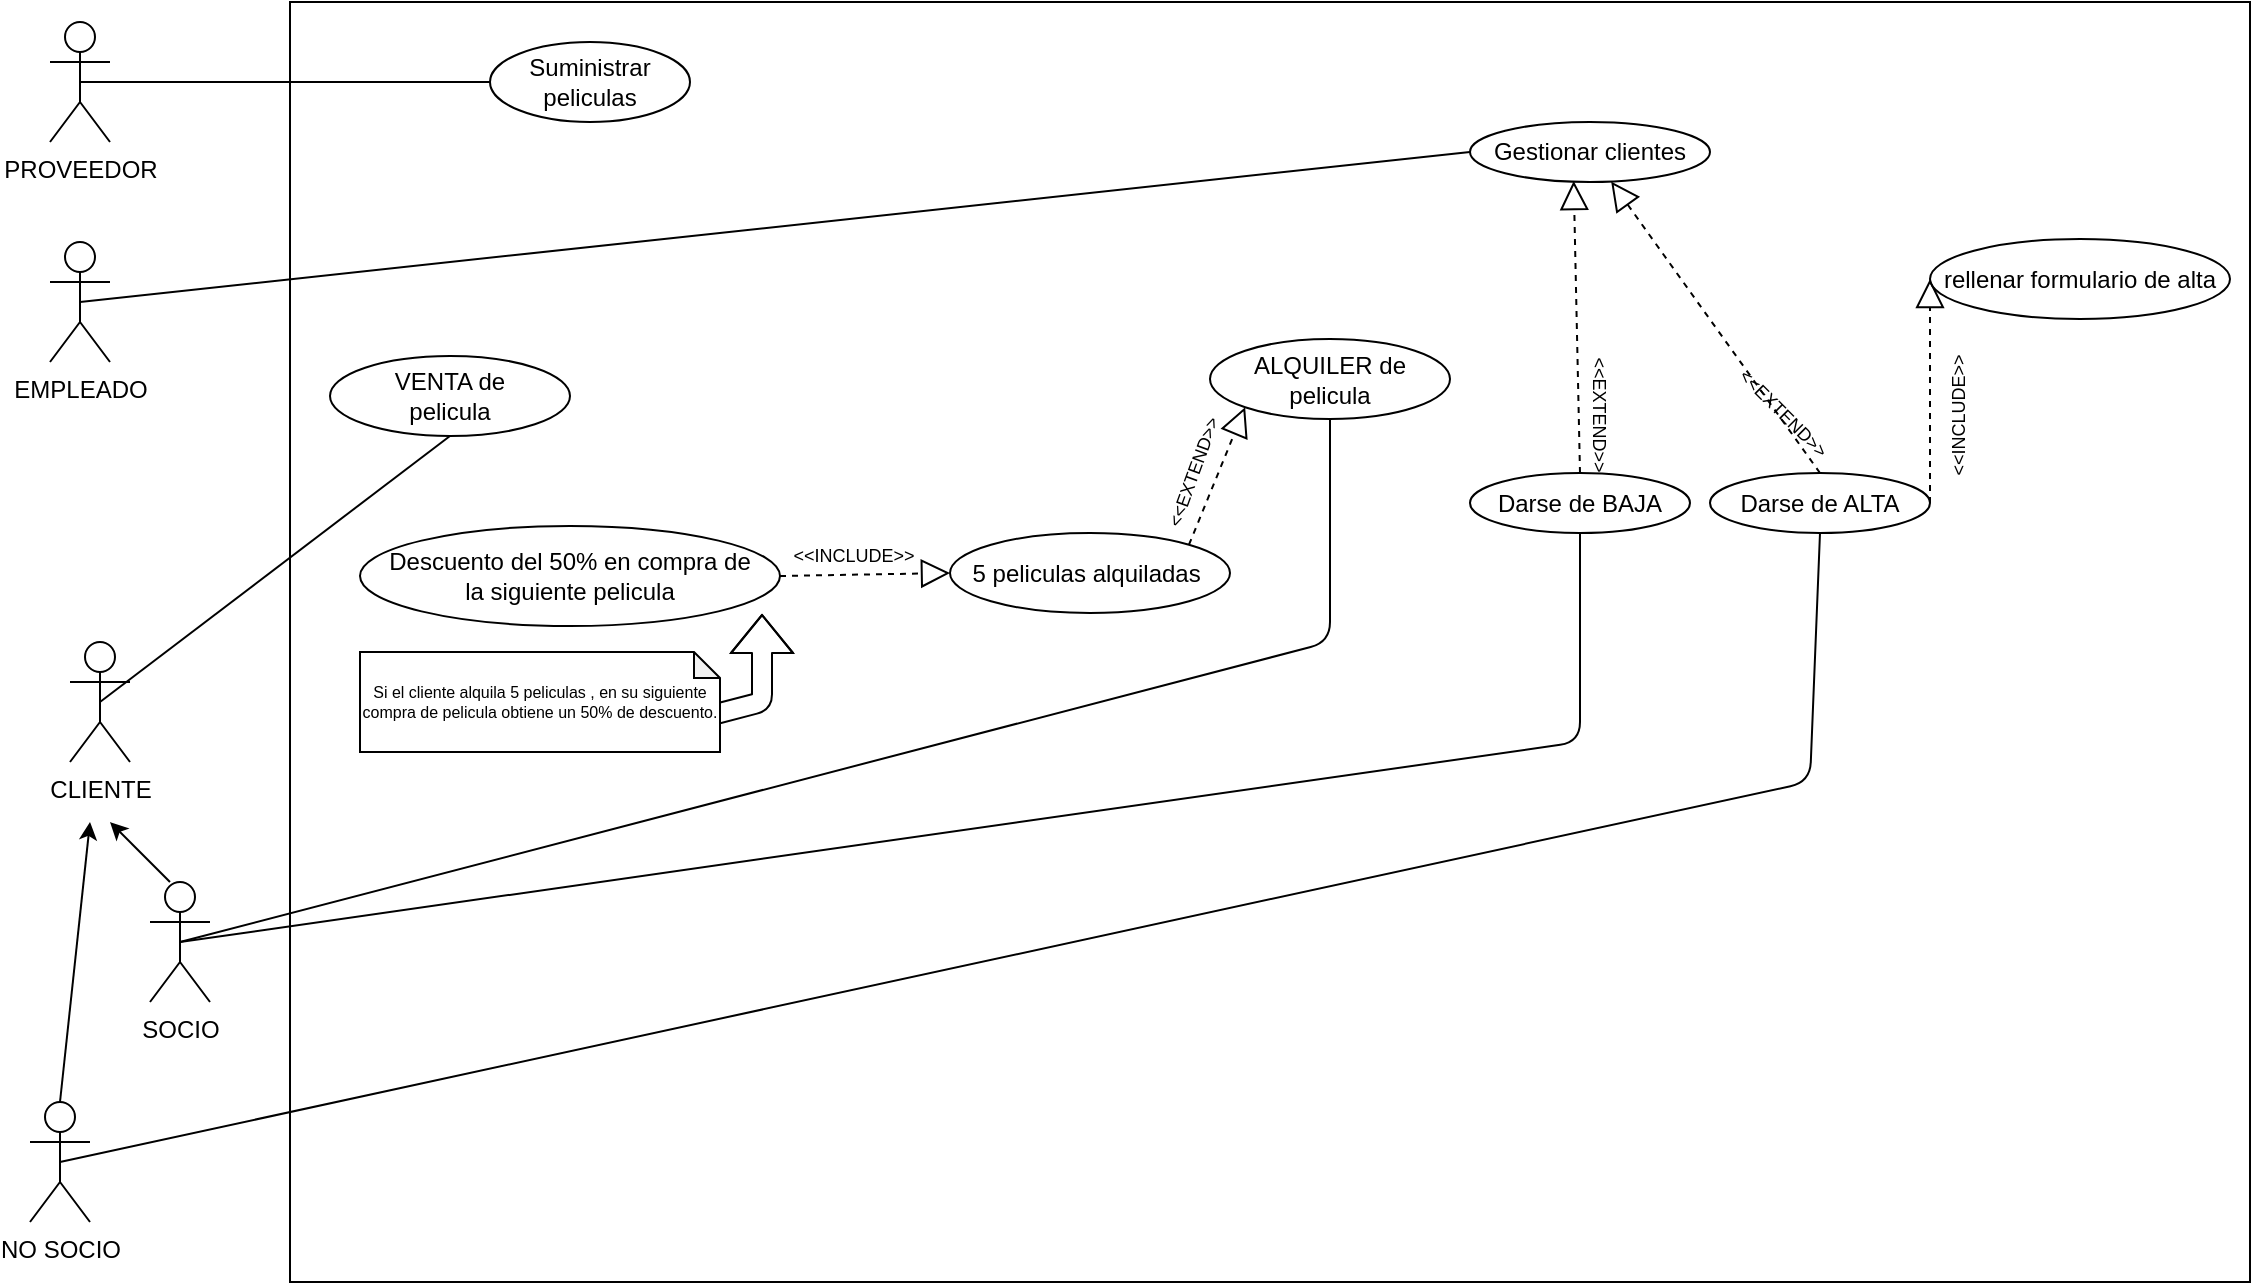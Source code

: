 <mxfile pages="1" version="11.2.5" type="device"><diagram id="VAq6stigU6MOcvJ3OOnW" name="Page-1"><mxGraphModel dx="1185" dy="687" grid="1" gridSize="10" guides="1" tooltips="1" connect="1" arrows="1" fold="1" page="1" pageScale="1" pageWidth="1169" pageHeight="827" math="0" shadow="0"><root><mxCell id="0"/><mxCell id="1" parent="0"/><mxCell id="VvwFbZJsZMaNGxYI-Ray-47" value="" style="rounded=0;whiteSpace=wrap;html=1;fontSize=9;" parent="1" vertex="1"><mxGeometry x="180" y="40" width="980" height="640" as="geometry"/></mxCell><mxCell id="VvwFbZJsZMaNGxYI-Ray-59" value="" style="shape=flexArrow;endArrow=classic;html=1;fontSize=8;exitX=0;exitY=0;exitDx=180;exitDy=31.5;exitPerimeter=0;" parent="1" edge="1"><mxGeometry width="50" height="50" relative="1" as="geometry"><mxPoint x="391" y="396.5" as="sourcePoint"/><mxPoint x="416" y="346" as="targetPoint"/><Array as="points"><mxPoint x="416" y="390"/></Array></mxGeometry></mxCell><mxCell id="VvwFbZJsZMaNGxYI-Ray-1" value="PROVEEDOR" style="shape=umlActor;verticalLabelPosition=bottom;labelBackgroundColor=#ffffff;verticalAlign=top;html=1;outlineConnect=0;" parent="1" vertex="1"><mxGeometry x="60" y="50" width="30" height="60" as="geometry"/></mxCell><mxCell id="VvwFbZJsZMaNGxYI-Ray-2" value="Suministrar peliculas" style="ellipse;whiteSpace=wrap;html=1;" parent="1" vertex="1"><mxGeometry x="280" y="60" width="100" height="40" as="geometry"/></mxCell><mxCell id="VvwFbZJsZMaNGxYI-Ray-3" value="" style="endArrow=none;html=1;entryX=0;entryY=0.5;entryDx=0;entryDy=0;exitX=0.5;exitY=0.5;exitDx=0;exitDy=0;exitPerimeter=0;" parent="1" source="VvwFbZJsZMaNGxYI-Ray-1" target="VvwFbZJsZMaNGxYI-Ray-2" edge="1"><mxGeometry width="50" height="50" relative="1" as="geometry"><mxPoint x="40" y="200" as="sourcePoint"/><mxPoint x="90" y="150" as="targetPoint"/></mxGeometry></mxCell><mxCell id="VvwFbZJsZMaNGxYI-Ray-4" value="CLIENTE" style="shape=umlActor;verticalLabelPosition=bottom;labelBackgroundColor=#ffffff;verticalAlign=top;html=1;outlineConnect=0;" parent="1" vertex="1"><mxGeometry x="70" y="360" width="30" height="60" as="geometry"/></mxCell><mxCell id="VvwFbZJsZMaNGxYI-Ray-7" value="NO SOCIO" style="shape=umlActor;verticalLabelPosition=bottom;labelBackgroundColor=#ffffff;verticalAlign=top;html=1;outlineConnect=0;" parent="1" vertex="1"><mxGeometry x="50" y="590" width="30" height="60" as="geometry"/></mxCell><mxCell id="VvwFbZJsZMaNGxYI-Ray-8" value="SOCIO" style="shape=umlActor;verticalLabelPosition=bottom;labelBackgroundColor=#ffffff;verticalAlign=top;html=1;outlineConnect=0;" parent="1" vertex="1"><mxGeometry x="110" y="480" width="30" height="60" as="geometry"/></mxCell><mxCell id="VvwFbZJsZMaNGxYI-Ray-11" value="" style="endArrow=classic;html=1;exitX=0.5;exitY=0;exitDx=0;exitDy=0;exitPerimeter=0;" parent="1" source="VvwFbZJsZMaNGxYI-Ray-7" edge="1"><mxGeometry width="50" height="50" relative="1" as="geometry"><mxPoint x="40" y="670" as="sourcePoint"/><mxPoint x="80" y="450" as="targetPoint"/></mxGeometry></mxCell><mxCell id="VvwFbZJsZMaNGxYI-Ray-12" value="" style="endArrow=classic;html=1;exitX=0.333;exitY=0;exitDx=0;exitDy=0;exitPerimeter=0;" parent="1" source="VvwFbZJsZMaNGxYI-Ray-8" edge="1"><mxGeometry width="50" height="50" relative="1" as="geometry"><mxPoint x="40" y="670" as="sourcePoint"/><mxPoint x="90" y="450" as="targetPoint"/></mxGeometry></mxCell><mxCell id="VvwFbZJsZMaNGxYI-Ray-13" value="EMPLEADO" style="shape=umlActor;verticalLabelPosition=bottom;labelBackgroundColor=#ffffff;verticalAlign=top;html=1;outlineConnect=0;" parent="1" vertex="1"><mxGeometry x="60" y="160" width="30" height="60" as="geometry"/></mxCell><mxCell id="VvwFbZJsZMaNGxYI-Ray-14" value="VENTA de &lt;br&gt;pelicula" style="ellipse;whiteSpace=wrap;html=1;" parent="1" vertex="1"><mxGeometry x="200" y="217" width="120" height="40" as="geometry"/></mxCell><mxCell id="VvwFbZJsZMaNGxYI-Ray-17" value="" style="endArrow=none;html=1;entryX=0.5;entryY=1;entryDx=0;entryDy=0;exitX=0.5;exitY=0.5;exitDx=0;exitDy=0;exitPerimeter=0;" parent="1" source="VvwFbZJsZMaNGxYI-Ray-4" target="VvwFbZJsZMaNGxYI-Ray-14" edge="1"><mxGeometry width="50" height="50" relative="1" as="geometry"><mxPoint x="40" y="700" as="sourcePoint"/><mxPoint x="90" y="650" as="targetPoint"/></mxGeometry></mxCell><mxCell id="VvwFbZJsZMaNGxYI-Ray-19" value="ALQUILER de pelicula" style="ellipse;whiteSpace=wrap;html=1;" parent="1" vertex="1"><mxGeometry x="640" y="208.5" width="120" height="40" as="geometry"/></mxCell><mxCell id="VvwFbZJsZMaNGxYI-Ray-21" value="" style="endArrow=none;html=1;entryX=0.5;entryY=1;entryDx=0;entryDy=0;exitX=0.5;exitY=0.5;exitDx=0;exitDy=0;exitPerimeter=0;" parent="1" source="VvwFbZJsZMaNGxYI-Ray-8" target="VvwFbZJsZMaNGxYI-Ray-19" edge="1"><mxGeometry width="50" height="50" relative="1" as="geometry"><mxPoint x="40" y="700" as="sourcePoint"/><mxPoint x="90" y="650" as="targetPoint"/><Array as="points"><mxPoint x="700" y="360"/></Array></mxGeometry></mxCell><mxCell id="VvwFbZJsZMaNGxYI-Ray-22" value="Darse de BAJA" style="ellipse;whiteSpace=wrap;html=1;" parent="1" vertex="1"><mxGeometry x="770" y="275.5" width="110" height="30" as="geometry"/></mxCell><mxCell id="VvwFbZJsZMaNGxYI-Ray-23" value="" style="endArrow=none;html=1;entryX=0.5;entryY=1;entryDx=0;entryDy=0;exitX=0.5;exitY=0.5;exitDx=0;exitDy=0;exitPerimeter=0;" parent="1" source="VvwFbZJsZMaNGxYI-Ray-8" target="VvwFbZJsZMaNGxYI-Ray-22" edge="1"><mxGeometry width="50" height="50" relative="1" as="geometry"><mxPoint x="40" y="700" as="sourcePoint"/><mxPoint x="90" y="650" as="targetPoint"/><Array as="points"><mxPoint x="825" y="410"/></Array></mxGeometry></mxCell><mxCell id="VvwFbZJsZMaNGxYI-Ray-24" value="" style="endArrow=none;html=1;entryX=0.5;entryY=0.5;entryDx=0;entryDy=0;entryPerimeter=0;exitX=0;exitY=0.5;exitDx=0;exitDy=0;" parent="1" source="VvwFbZJsZMaNGxYI-Ray-25" target="VvwFbZJsZMaNGxYI-Ray-13" edge="1"><mxGeometry width="50" height="50" relative="1" as="geometry"><mxPoint x="510" y="190" as="sourcePoint"/><mxPoint x="90" y="650" as="targetPoint"/></mxGeometry></mxCell><mxCell id="VvwFbZJsZMaNGxYI-Ray-25" value="Gestionar clientes" style="ellipse;whiteSpace=wrap;html=1;" parent="1" vertex="1"><mxGeometry x="770" y="100" width="120" height="30" as="geometry"/></mxCell><mxCell id="VvwFbZJsZMaNGxYI-Ray-26" value="Darse de ALTA" style="ellipse;whiteSpace=wrap;html=1;" parent="1" vertex="1"><mxGeometry x="890" y="275.5" width="110" height="30" as="geometry"/></mxCell><mxCell id="VvwFbZJsZMaNGxYI-Ray-27" value="" style="endArrow=block;dashed=1;endFill=0;endSize=12;html=1;entryX=0.432;entryY=0.983;entryDx=0;entryDy=0;exitX=0.5;exitY=0;exitDx=0;exitDy=0;entryPerimeter=0;" parent="1" source="VvwFbZJsZMaNGxYI-Ray-22" target="VvwFbZJsZMaNGxYI-Ray-25" edge="1"><mxGeometry width="160" relative="1" as="geometry"><mxPoint x="290" y="665.5" as="sourcePoint"/><mxPoint x="826.68" y="221.67" as="targetPoint"/></mxGeometry></mxCell><mxCell id="VvwFbZJsZMaNGxYI-Ray-28" value="" style="endArrow=block;dashed=1;endFill=0;endSize=12;html=1;exitX=0.5;exitY=0;exitDx=0;exitDy=0;" parent="1" source="VvwFbZJsZMaNGxYI-Ray-26" target="VvwFbZJsZMaNGxYI-Ray-25" edge="1"><mxGeometry width="160" relative="1" as="geometry"><mxPoint x="835" y="285.5" as="sourcePoint"/><mxPoint x="849.96" y="224.16" as="targetPoint"/></mxGeometry></mxCell><mxCell id="VvwFbZJsZMaNGxYI-Ray-29" value="&amp;lt;&amp;lt;EXTEND&amp;gt;&amp;gt;" style="text;html=1;strokeColor=none;fillColor=none;align=center;verticalAlign=middle;whiteSpace=wrap;rounded=0;rotation=90;fontSize=9;" parent="1" vertex="1"><mxGeometry x="815" y="236.5" width="40" height="20" as="geometry"/></mxCell><mxCell id="VvwFbZJsZMaNGxYI-Ray-30" value="&amp;lt;&amp;lt;EXTEND&amp;gt;&amp;gt;" style="text;html=1;strokeColor=none;fillColor=none;align=center;verticalAlign=middle;whiteSpace=wrap;rounded=0;rotation=45;fontSize=9;" parent="1" vertex="1"><mxGeometry x="907" y="235.5" width="40" height="20" as="geometry"/></mxCell><mxCell id="VvwFbZJsZMaNGxYI-Ray-31" value="" style="endArrow=none;html=1;fontSize=7;entryX=0.5;entryY=1;entryDx=0;entryDy=0;exitX=0.5;exitY=0.5;exitDx=0;exitDy=0;exitPerimeter=0;" parent="1" source="VvwFbZJsZMaNGxYI-Ray-7" target="VvwFbZJsZMaNGxYI-Ray-26" edge="1"><mxGeometry width="50" height="50" relative="1" as="geometry"><mxPoint x="40" y="700" as="sourcePoint"/><mxPoint x="90" y="650" as="targetPoint"/><Array as="points"><mxPoint x="940" y="430"/></Array></mxGeometry></mxCell><mxCell id="VvwFbZJsZMaNGxYI-Ray-33" value="rellenar formulario de alta" style="ellipse;whiteSpace=wrap;html=1;" parent="1" vertex="1"><mxGeometry x="1000" y="158.5" width="150" height="40" as="geometry"/></mxCell><mxCell id="VvwFbZJsZMaNGxYI-Ray-35" value="" style="endArrow=block;dashed=1;endFill=0;endSize=12;html=1;entryX=0;entryY=0.5;entryDx=0;entryDy=0;" parent="1" target="VvwFbZJsZMaNGxYI-Ray-33" edge="1"><mxGeometry width="160" relative="1" as="geometry"><mxPoint x="1000" y="290.5" as="sourcePoint"/><mxPoint x="860.533" y="202.919" as="targetPoint"/></mxGeometry></mxCell><mxCell id="VvwFbZJsZMaNGxYI-Ray-36" value="&amp;lt;&amp;lt;INCLUDE&amp;gt;&amp;gt;" style="text;html=1;strokeColor=none;fillColor=none;align=center;verticalAlign=middle;whiteSpace=wrap;rounded=0;rotation=-90;fontSize=9;" parent="1" vertex="1"><mxGeometry x="994" y="236.5" width="40" height="20" as="geometry"/></mxCell><mxCell id="VvwFbZJsZMaNGxYI-Ray-38" value="Descuento del 50% en compra de &lt;br&gt;la siguiente pelicula" style="ellipse;whiteSpace=wrap;html=1;" parent="1" vertex="1"><mxGeometry x="215" y="302" width="210" height="50" as="geometry"/></mxCell><mxCell id="VvwFbZJsZMaNGxYI-Ray-41" value="5 peliculas alquiladas&amp;nbsp;" style="ellipse;whiteSpace=wrap;html=1;" parent="1" vertex="1"><mxGeometry x="510" y="305.5" width="140" height="40" as="geometry"/></mxCell><mxCell id="VvwFbZJsZMaNGxYI-Ray-43" value="&amp;lt;&amp;lt;INCLUDE&amp;gt;&amp;gt;" style="text;html=1;strokeColor=none;fillColor=none;align=center;verticalAlign=middle;whiteSpace=wrap;rounded=0;rotation=0;fontSize=9;" parent="1" vertex="1"><mxGeometry x="442" y="307" width="40" height="20" as="geometry"/></mxCell><mxCell id="VvwFbZJsZMaNGxYI-Ray-45" value="" style="endArrow=block;dashed=1;endFill=0;endSize=12;html=1;entryX=0;entryY=0.5;entryDx=0;entryDy=0;exitX=1;exitY=0.5;exitDx=0;exitDy=0;" parent="1" source="VvwFbZJsZMaNGxYI-Ray-38" target="VvwFbZJsZMaNGxYI-Ray-41" edge="1"><mxGeometry width="160" relative="1" as="geometry"><mxPoint x="390" y="320.5" as="sourcePoint"/><mxPoint x="480" y="320.5" as="targetPoint"/></mxGeometry></mxCell><mxCell id="VvwFbZJsZMaNGxYI-Ray-46" value="&amp;lt;&amp;lt;EXTEND&amp;gt;&amp;gt;" style="text;html=1;strokeColor=none;fillColor=none;align=center;verticalAlign=middle;whiteSpace=wrap;rounded=0;rotation=-70;fontSize=9;" parent="1" vertex="1"><mxGeometry x="612" y="265" width="40" height="20" as="geometry"/></mxCell><mxCell id="VvwFbZJsZMaNGxYI-Ray-55" value="" style="endArrow=block;dashed=1;endFill=0;endSize=12;html=1;exitX=1;exitY=0;exitDx=0;exitDy=0;entryX=0;entryY=1;entryDx=0;entryDy=0;" parent="1" source="VvwFbZJsZMaNGxYI-Ray-41" target="VvwFbZJsZMaNGxYI-Ray-19" edge="1"><mxGeometry width="160" relative="1" as="geometry"><mxPoint x="520" y="335.5" as="sourcePoint"/><mxPoint x="435.0" y="370.0" as="targetPoint"/></mxGeometry></mxCell><mxCell id="VvwFbZJsZMaNGxYI-Ray-58" value="&lt;font style=&quot;font-size: 8px;&quot;&gt;Si el cliente alquila 5 peliculas , en su siguiente compra de pelicula obtiene un 50% de descuento.&lt;/font&gt;" style="shape=note;whiteSpace=wrap;html=1;backgroundOutline=1;darkOpacity=0.05;fontSize=8;size=13;" parent="1" vertex="1"><mxGeometry x="215" y="365" width="180" height="50" as="geometry"/></mxCell></root></mxGraphModel></diagram></mxfile>